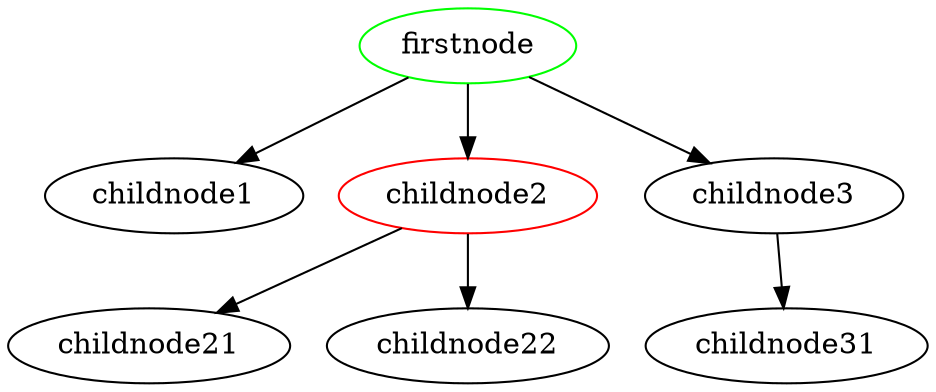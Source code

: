 digraph SampleGraph {
	firstnode -> childnode1
	firstnode -> childnode2
	firstnode -> childnode3
	firstnode [color="green"]
	childnode2 -> childnode21
	childnode2 -> childnode22
	childnode3 -> childnode31
	childnode2 [color="red"] 
}
